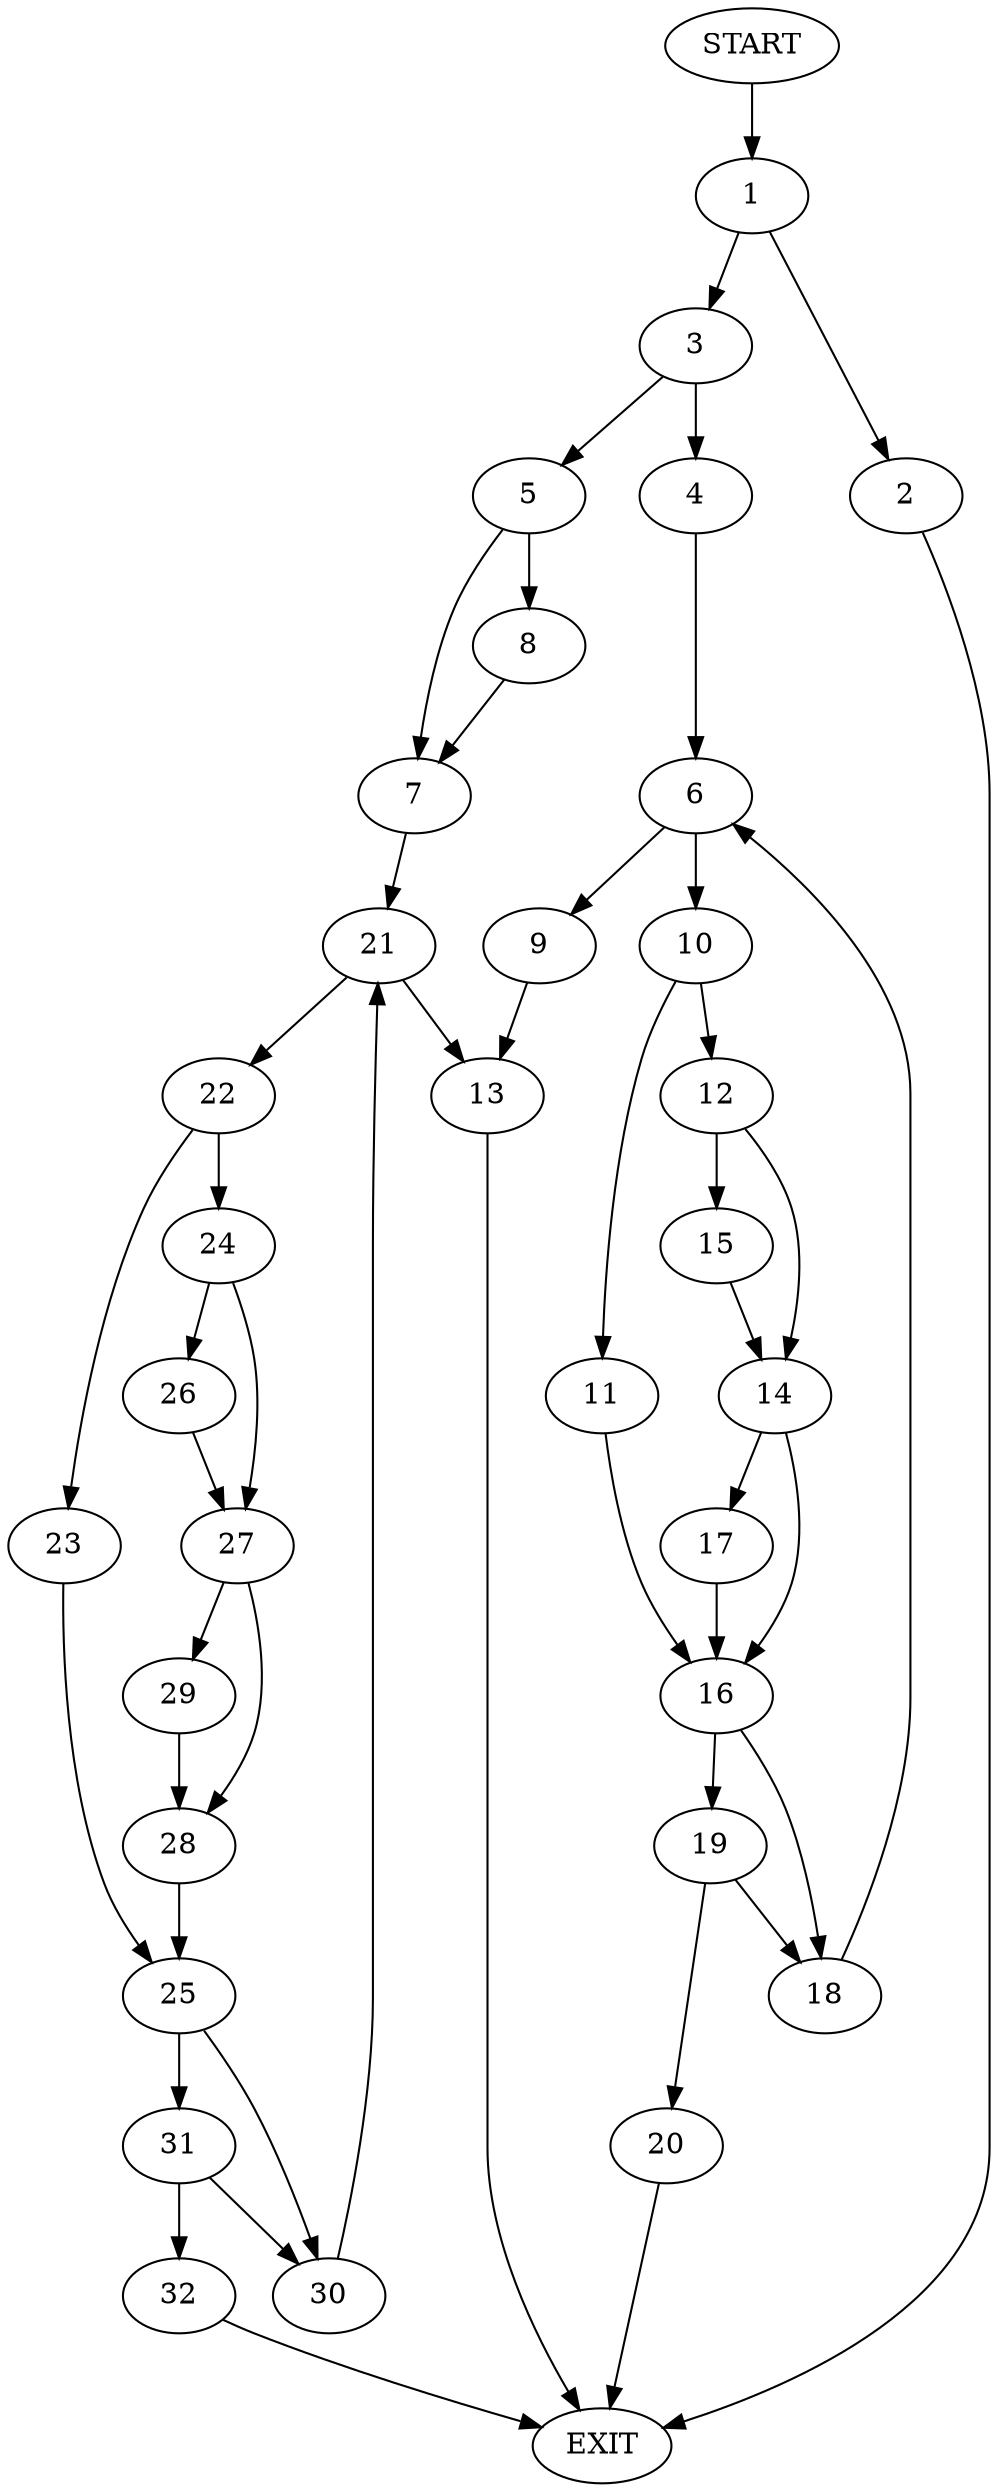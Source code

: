 digraph {
0 [label="START"]
33 [label="EXIT"]
0 -> 1
1 -> 2
1 -> 3
2 -> 33
3 -> 4
3 -> 5
4 -> 6
5 -> 7
5 -> 8
6 -> 9
6 -> 10
10 -> 11
10 -> 12
9 -> 13
12 -> 14
12 -> 15
11 -> 16
14 -> 16
14 -> 17
15 -> 14
17 -> 16
16 -> 18
16 -> 19
18 -> 6
19 -> 18
19 -> 20
20 -> 33
13 -> 33
8 -> 7
7 -> 21
21 -> 22
21 -> 13
22 -> 23
22 -> 24
23 -> 25
24 -> 26
24 -> 27
26 -> 27
27 -> 28
27 -> 29
29 -> 28
28 -> 25
25 -> 30
25 -> 31
31 -> 32
31 -> 30
30 -> 21
32 -> 33
}
